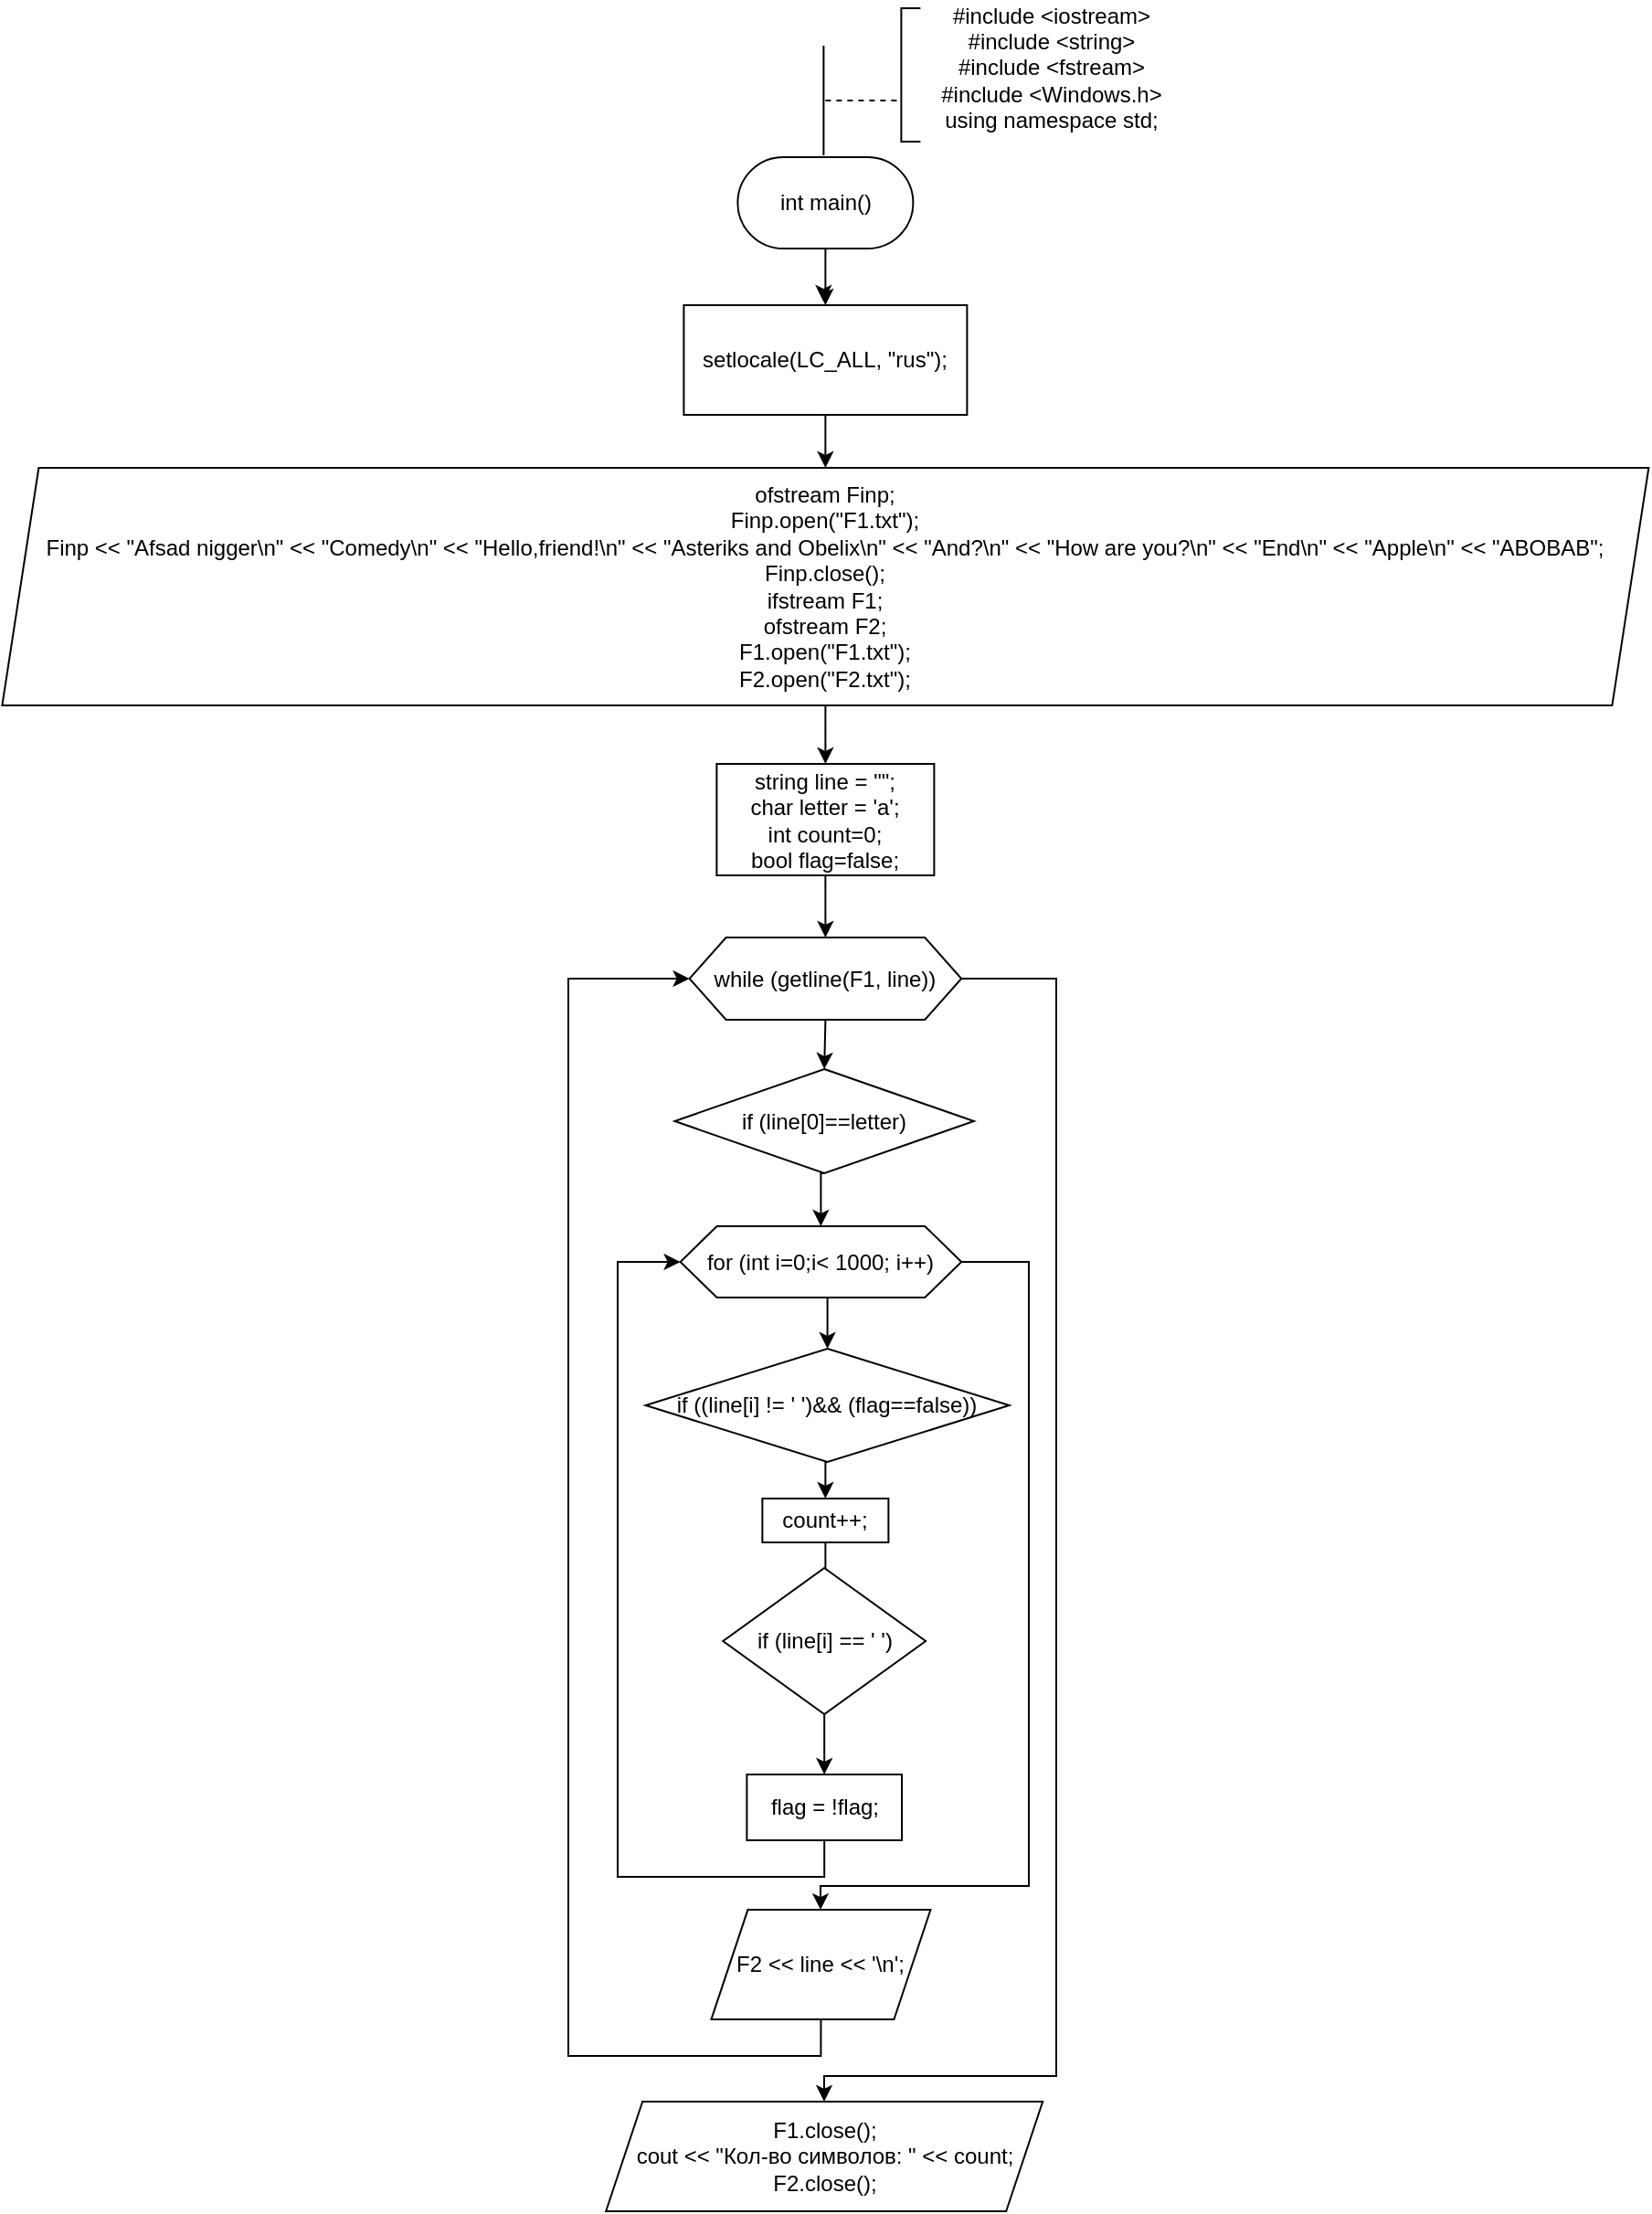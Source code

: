 <mxfile version="17.5.0" type="device"><diagram id="jgjsPnoku_O7_1EjuyhW" name="Page-1"><mxGraphModel dx="2498" dy="1376" grid="0" gridSize="10" guides="1" tooltips="1" connect="1" arrows="1" fold="1" page="0" pageScale="1" pageWidth="827" pageHeight="1169" math="0" shadow="0"><root><mxCell id="0"/><mxCell id="1" parent="0"/><mxCell id="IJKf_4Nhw2Q1Mkocj91n-3" style="edgeStyle=orthogonalEdgeStyle;rounded=0;orthogonalLoop=1;jettySize=auto;html=1;exitX=0.5;exitY=1;exitDx=0;exitDy=0;entryX=0.5;entryY=0;entryDx=0;entryDy=0;" edge="1" parent="1"><mxGeometry relative="1" as="geometry"><mxPoint x="619.69" y="173.0" as="sourcePoint"/><mxPoint x="619.69" y="174" as="targetPoint"/></mxGeometry></mxCell><mxCell id="IJKf_4Nhw2Q1Mkocj91n-4" value="" style="endArrow=none;html=1;rounded=0;entryX=0.5;entryY=0;entryDx=0;entryDy=0;" edge="1" parent="1"><mxGeometry width="50" height="50" relative="1" as="geometry"><mxPoint x="619.69" y="34" as="sourcePoint"/><mxPoint x="619.69" y="94" as="targetPoint"/></mxGeometry></mxCell><mxCell id="IJKf_4Nhw2Q1Mkocj91n-5" value="" style="endArrow=none;dashed=1;html=1;rounded=0;" edge="1" parent="1"><mxGeometry width="50" height="50" relative="1" as="geometry"><mxPoint x="659.69" y="64" as="sourcePoint"/><mxPoint x="619.69" y="64" as="targetPoint"/></mxGeometry></mxCell><mxCell id="IJKf_4Nhw2Q1Mkocj91n-7" value="" style="shape=partialRectangle;whiteSpace=wrap;html=1;bottom=1;right=1;left=1;top=0;fillColor=none;routingCenterX=-0.5;rotation=90;" vertex="1" parent="1"><mxGeometry x="630.69" y="45" width="73" height="10" as="geometry"/></mxCell><mxCell id="IJKf_4Nhw2Q1Mkocj91n-8" value="&lt;div&gt;#include &amp;lt;iostream&amp;gt;&lt;/div&gt;&lt;div&gt;#include &amp;lt;string&amp;gt;&lt;/div&gt;&lt;div&gt;#include &amp;lt;fstream&amp;gt;&lt;/div&gt;&lt;div&gt;#include &amp;lt;Windows.h&amp;gt;&lt;/div&gt;&lt;div&gt;&lt;span&gt;using namespace std;&lt;/span&gt;&lt;br&gt;&lt;/div&gt;" style="text;html=1;align=center;verticalAlign=middle;resizable=0;points=[];autosize=1;strokeColor=none;fillColor=none;" vertex="1" parent="1"><mxGeometry x="678" y="9" width="131" height="74" as="geometry"/></mxCell><mxCell id="IJKf_4Nhw2Q1Mkocj91n-230" style="edgeStyle=orthogonalEdgeStyle;rounded=0;orthogonalLoop=1;jettySize=auto;html=1;exitX=0.5;exitY=1;exitDx=0;exitDy=0;entryX=0.5;entryY=0;entryDx=0;entryDy=0;" edge="1" parent="1" source="IJKf_4Nhw2Q1Mkocj91n-141" target="IJKf_4Nhw2Q1Mkocj91n-229"><mxGeometry relative="1" as="geometry"/></mxCell><mxCell id="IJKf_4Nhw2Q1Mkocj91n-141" value="int main()" style="rounded=1;whiteSpace=wrap;html=1;arcSize=50;" vertex="1" parent="1"><mxGeometry x="572.69" y="95" width="96" height="50" as="geometry"/></mxCell><mxCell id="IJKf_4Nhw2Q1Mkocj91n-234" style="edgeStyle=orthogonalEdgeStyle;rounded=0;orthogonalLoop=1;jettySize=auto;html=1;exitX=0.5;exitY=1;exitDx=0;exitDy=0;" edge="1" parent="1" source="IJKf_4Nhw2Q1Mkocj91n-227" target="IJKf_4Nhw2Q1Mkocj91n-233"><mxGeometry relative="1" as="geometry"/></mxCell><mxCell id="IJKf_4Nhw2Q1Mkocj91n-227" value="&lt;div&gt;string line = &quot;&quot;;&lt;/div&gt;&lt;div&gt;&lt;span&gt;&#9;&lt;/span&gt;char letter = 'a';&lt;/div&gt;&lt;div&gt;&lt;span&gt;&#9;&lt;/span&gt;int count=0;&lt;/div&gt;&lt;div&gt;&lt;span&gt;&#9;&lt;/span&gt;bool flag=false;&lt;/div&gt;" style="rounded=0;whiteSpace=wrap;html=1;" vertex="1" parent="1"><mxGeometry x="561.19" y="427" width="119" height="61" as="geometry"/></mxCell><mxCell id="IJKf_4Nhw2Q1Mkocj91n-232" style="edgeStyle=orthogonalEdgeStyle;rounded=0;orthogonalLoop=1;jettySize=auto;html=1;exitX=0.5;exitY=1;exitDx=0;exitDy=0;" edge="1" parent="1" source="IJKf_4Nhw2Q1Mkocj91n-228" target="IJKf_4Nhw2Q1Mkocj91n-227"><mxGeometry relative="1" as="geometry"/></mxCell><mxCell id="IJKf_4Nhw2Q1Mkocj91n-228" value="&lt;div&gt;ofstream Finp;&lt;/div&gt;&lt;div&gt;&lt;span&gt;&#9;&lt;/span&gt;Finp.open(&quot;F1.txt&quot;);&lt;/div&gt;&lt;div&gt;&lt;span&gt;&#9;&lt;/span&gt;Finp &amp;lt;&amp;lt; &quot;Afsad nigger\n&quot; &amp;lt;&amp;lt; &quot;Comedy\n&quot; &amp;lt;&amp;lt; &quot;Hello,friend!\n&quot; &amp;lt;&amp;lt; &quot;Asteriks and Obelix\n&quot; &amp;lt;&amp;lt; &quot;And?\n&quot; &amp;lt;&amp;lt; &quot;How are you?\n&quot; &amp;lt;&amp;lt; &quot;End\n&quot; &amp;lt;&amp;lt; &quot;Apple\n&quot; &amp;lt;&amp;lt; &quot;ABOBAB&quot;;&lt;/div&gt;&lt;div&gt;&lt;span&gt;&#9;&lt;/span&gt;Finp.close();&lt;/div&gt;&lt;div&gt;&lt;span&gt;&#9;&lt;/span&gt;ifstream F1;&lt;/div&gt;&lt;div&gt;&lt;span&gt;&#9;&lt;/span&gt;ofstream F2;&lt;/div&gt;&lt;div&gt;&lt;span&gt;&#9;&lt;/span&gt;F1.open(&quot;F1.txt&quot;);&lt;/div&gt;&lt;div&gt;&lt;span&gt;&#9;&lt;/span&gt;F2.open(&quot;F2.txt&quot;);&lt;/div&gt;" style="shape=parallelogram;perimeter=parallelogramPerimeter;whiteSpace=wrap;html=1;fixedSize=1;" vertex="1" parent="1"><mxGeometry x="170.19" y="265" width="901" height="130" as="geometry"/></mxCell><mxCell id="IJKf_4Nhw2Q1Mkocj91n-231" style="edgeStyle=orthogonalEdgeStyle;rounded=0;orthogonalLoop=1;jettySize=auto;html=1;exitX=0.5;exitY=1;exitDx=0;exitDy=0;entryX=0.5;entryY=0;entryDx=0;entryDy=0;" edge="1" parent="1" source="IJKf_4Nhw2Q1Mkocj91n-229" target="IJKf_4Nhw2Q1Mkocj91n-228"><mxGeometry relative="1" as="geometry"/></mxCell><mxCell id="IJKf_4Nhw2Q1Mkocj91n-229" value="setlocale(LC_ALL, &quot;rus&quot;);" style="rounded=0;whiteSpace=wrap;html=1;" vertex="1" parent="1"><mxGeometry x="543.19" y="176" width="155" height="60" as="geometry"/></mxCell><mxCell id="IJKf_4Nhw2Q1Mkocj91n-236" style="edgeStyle=orthogonalEdgeStyle;rounded=0;orthogonalLoop=1;jettySize=auto;html=1;exitX=0.5;exitY=1;exitDx=0;exitDy=0;entryX=0.5;entryY=0;entryDx=0;entryDy=0;" edge="1" parent="1" source="IJKf_4Nhw2Q1Mkocj91n-233" target="IJKf_4Nhw2Q1Mkocj91n-235"><mxGeometry relative="1" as="geometry"/></mxCell><mxCell id="IJKf_4Nhw2Q1Mkocj91n-254" style="edgeStyle=orthogonalEdgeStyle;rounded=0;orthogonalLoop=1;jettySize=auto;html=1;exitX=1;exitY=0.5;exitDx=0;exitDy=0;" edge="1" parent="1" source="IJKf_4Nhw2Q1Mkocj91n-233" target="IJKf_4Nhw2Q1Mkocj91n-253"><mxGeometry relative="1" as="geometry"><Array as="points"><mxPoint x="747" y="544"/><mxPoint x="747" y="1145"/><mxPoint x="620" y="1145"/></Array></mxGeometry></mxCell><mxCell id="IJKf_4Nhw2Q1Mkocj91n-233" value="while (getline(F1, line))" style="shape=hexagon;perimeter=hexagonPerimeter2;whiteSpace=wrap;html=1;fixedSize=1;" vertex="1" parent="1"><mxGeometry x="546.29" y="522" width="148.81" height="45" as="geometry"/></mxCell><mxCell id="IJKf_4Nhw2Q1Mkocj91n-238" style="edgeStyle=orthogonalEdgeStyle;rounded=0;orthogonalLoop=1;jettySize=auto;html=1;exitX=0.5;exitY=1;exitDx=0;exitDy=0;entryX=0.5;entryY=0;entryDx=0;entryDy=0;" edge="1" parent="1" source="IJKf_4Nhw2Q1Mkocj91n-235" target="IJKf_4Nhw2Q1Mkocj91n-237"><mxGeometry relative="1" as="geometry"/></mxCell><mxCell id="IJKf_4Nhw2Q1Mkocj91n-235" value="if (line[0]==letter)" style="rhombus;whiteSpace=wrap;html=1;" vertex="1" parent="1"><mxGeometry x="538.23" y="594" width="163.72" height="57" as="geometry"/></mxCell><mxCell id="IJKf_4Nhw2Q1Mkocj91n-247" style="edgeStyle=orthogonalEdgeStyle;rounded=0;orthogonalLoop=1;jettySize=auto;html=1;exitX=0.5;exitY=1;exitDx=0;exitDy=0;entryX=0.5;entryY=0;entryDx=0;entryDy=0;" edge="1" parent="1" source="IJKf_4Nhw2Q1Mkocj91n-237" target="IJKf_4Nhw2Q1Mkocj91n-245"><mxGeometry relative="1" as="geometry"/></mxCell><mxCell id="IJKf_4Nhw2Q1Mkocj91n-249" style="edgeStyle=orthogonalEdgeStyle;rounded=0;orthogonalLoop=1;jettySize=auto;html=1;exitX=1;exitY=0.5;exitDx=0;exitDy=0;" edge="1" parent="1" source="IJKf_4Nhw2Q1Mkocj91n-237" target="IJKf_4Nhw2Q1Mkocj91n-251"><mxGeometry relative="1" as="geometry"><mxPoint x="618.211" y="1084.053" as="targetPoint"/><Array as="points"><mxPoint x="732" y="700"/><mxPoint x="732" y="1041"/><mxPoint x="618" y="1041"/></Array></mxGeometry></mxCell><mxCell id="IJKf_4Nhw2Q1Mkocj91n-237" value="for (int i=0;i&amp;lt; 1000; i++)" style="shape=hexagon;perimeter=hexagonPerimeter2;whiteSpace=wrap;html=1;fixedSize=1;" vertex="1" parent="1"><mxGeometry x="541.29" y="680" width="153.81" height="39" as="geometry"/></mxCell><mxCell id="IJKf_4Nhw2Q1Mkocj91n-242" style="edgeStyle=orthogonalEdgeStyle;rounded=0;orthogonalLoop=1;jettySize=auto;html=1;exitX=0.5;exitY=1;exitDx=0;exitDy=0;" edge="1" parent="1" source="IJKf_4Nhw2Q1Mkocj91n-239" target="IJKf_4Nhw2Q1Mkocj91n-240"><mxGeometry relative="1" as="geometry"/></mxCell><mxCell id="IJKf_4Nhw2Q1Mkocj91n-239" value="count++;" style="rounded=0;whiteSpace=wrap;html=1;" vertex="1" parent="1"><mxGeometry x="586.19" y="829" width="69" height="24" as="geometry"/></mxCell><mxCell id="IJKf_4Nhw2Q1Mkocj91n-244" style="edgeStyle=orthogonalEdgeStyle;rounded=0;orthogonalLoop=1;jettySize=auto;html=1;exitX=0.5;exitY=1;exitDx=0;exitDy=0;entryX=0.5;entryY=0;entryDx=0;entryDy=0;" edge="1" parent="1" source="IJKf_4Nhw2Q1Mkocj91n-240" target="IJKf_4Nhw2Q1Mkocj91n-243"><mxGeometry relative="1" as="geometry"/></mxCell><mxCell id="IJKf_4Nhw2Q1Mkocj91n-240" value="if (line[i] == ' ')" style="rhombus;whiteSpace=wrap;html=1;" vertex="1" parent="1"><mxGeometry x="564.64" y="867" width="110.91" height="80" as="geometry"/></mxCell><mxCell id="IJKf_4Nhw2Q1Mkocj91n-248" style="edgeStyle=orthogonalEdgeStyle;rounded=0;orthogonalLoop=1;jettySize=auto;html=1;exitX=0.5;exitY=1;exitDx=0;exitDy=0;entryX=0;entryY=0.5;entryDx=0;entryDy=0;" edge="1" parent="1" source="IJKf_4Nhw2Q1Mkocj91n-243" target="IJKf_4Nhw2Q1Mkocj91n-237"><mxGeometry relative="1" as="geometry"><Array as="points"><mxPoint x="620" y="1036"/><mxPoint x="507" y="1036"/><mxPoint x="507" y="700"/></Array></mxGeometry></mxCell><mxCell id="IJKf_4Nhw2Q1Mkocj91n-243" value="flag = !flag;" style="rounded=0;whiteSpace=wrap;html=1;" vertex="1" parent="1"><mxGeometry x="577.69" y="980" width="84.81" height="36" as="geometry"/></mxCell><mxCell id="IJKf_4Nhw2Q1Mkocj91n-246" style="edgeStyle=orthogonalEdgeStyle;rounded=0;orthogonalLoop=1;jettySize=auto;html=1;exitX=0.5;exitY=1;exitDx=0;exitDy=0;entryX=0.5;entryY=0;entryDx=0;entryDy=0;" edge="1" parent="1" source="IJKf_4Nhw2Q1Mkocj91n-245" target="IJKf_4Nhw2Q1Mkocj91n-239"><mxGeometry relative="1" as="geometry"/></mxCell><mxCell id="IJKf_4Nhw2Q1Mkocj91n-245" value="if ((line[i] != ' ')&amp;amp;&amp;amp; (flag==false))" style="rhombus;whiteSpace=wrap;html=1;" vertex="1" parent="1"><mxGeometry x="522.28" y="747" width="199" height="62" as="geometry"/></mxCell><mxCell id="IJKf_4Nhw2Q1Mkocj91n-252" style="edgeStyle=orthogonalEdgeStyle;rounded=0;orthogonalLoop=1;jettySize=auto;html=1;exitX=0.5;exitY=1;exitDx=0;exitDy=0;entryX=0;entryY=0.5;entryDx=0;entryDy=0;" edge="1" parent="1" source="IJKf_4Nhw2Q1Mkocj91n-251" target="IJKf_4Nhw2Q1Mkocj91n-233"><mxGeometry relative="1" as="geometry"><Array as="points"><mxPoint x="618" y="1134"/><mxPoint x="480" y="1134"/><mxPoint x="480" y="544"/></Array></mxGeometry></mxCell><mxCell id="IJKf_4Nhw2Q1Mkocj91n-251" value="F2 &amp;lt;&amp;lt; line &amp;lt;&amp;lt; '\n';" style="shape=parallelogram;perimeter=parallelogramPerimeter;whiteSpace=wrap;html=1;fixedSize=1;" vertex="1" parent="1"><mxGeometry x="558.211" y="1054.053" width="120" height="60" as="geometry"/></mxCell><mxCell id="IJKf_4Nhw2Q1Mkocj91n-253" value="&lt;div&gt;F1.close();&lt;/div&gt;&lt;div&gt;&lt;span&gt;&#9;&lt;/span&gt;cout &amp;lt;&amp;lt; &quot;Кол-во символов: &quot; &amp;lt;&amp;lt; count;&lt;/div&gt;&lt;div&gt;&lt;span&gt;&#9;&lt;/span&gt;F2.close();&lt;/div&gt;" style="shape=parallelogram;perimeter=parallelogramPerimeter;whiteSpace=wrap;html=1;fixedSize=1;" vertex="1" parent="1"><mxGeometry x="500.59" y="1159" width="239" height="60" as="geometry"/></mxCell></root></mxGraphModel></diagram></mxfile>